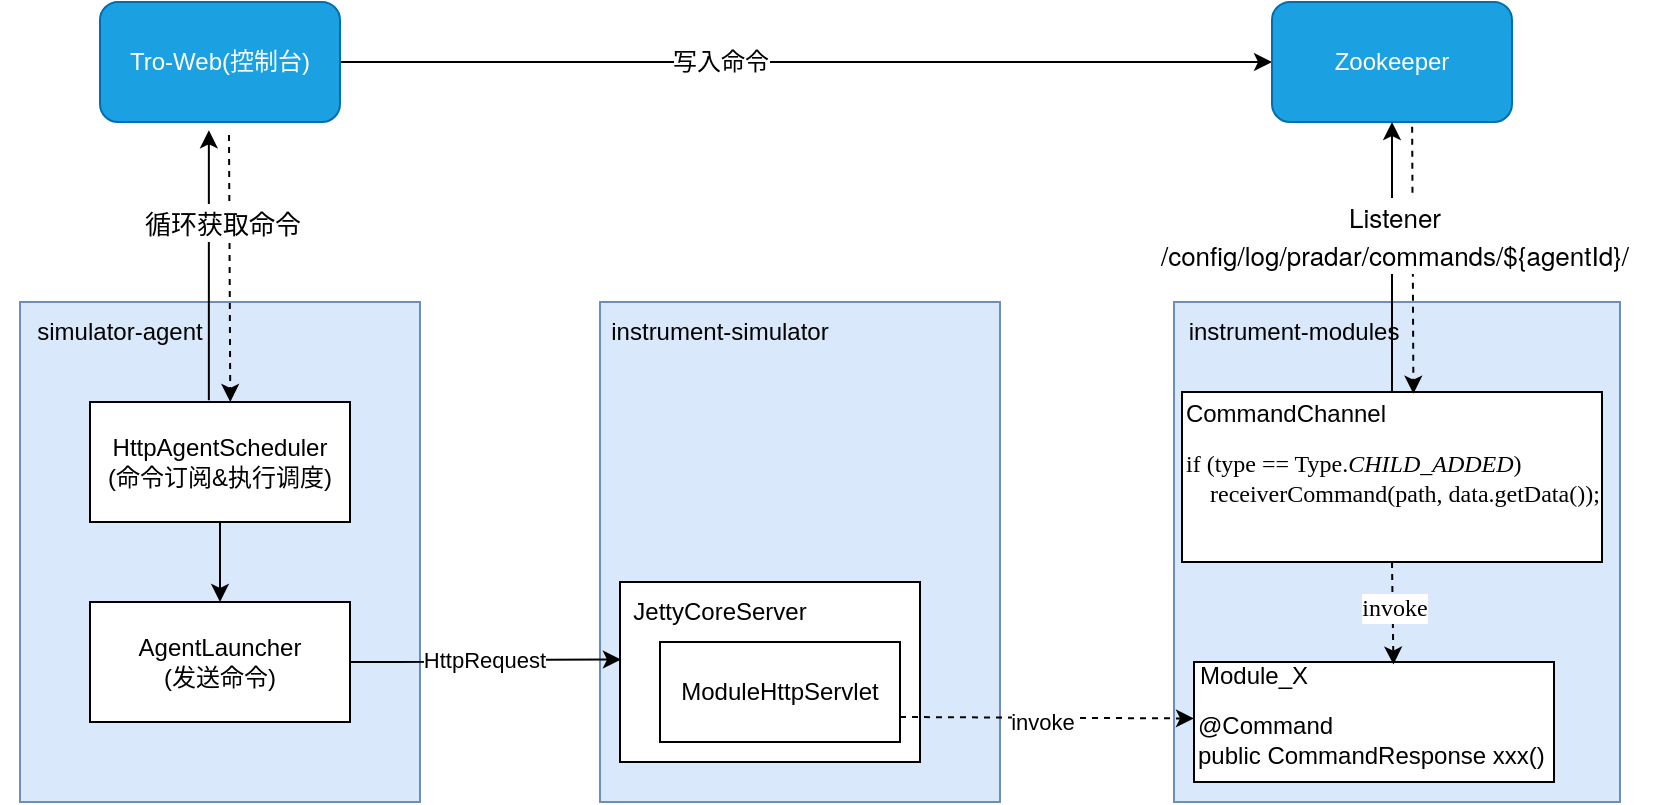 <mxfile version="17.1.3" type="github"><diagram id="8Z5L3MqV4-omRGMF6qrW" name="Page-1"><mxGraphModel dx="1183" dy="768" grid="1" gridSize="10" guides="1" tooltips="1" connect="1" arrows="1" fold="1" page="1" pageScale="1" pageWidth="1654" pageHeight="1169" math="0" shadow="0"><root><mxCell id="0"/><mxCell id="1" parent="0"/><mxCell id="4CdFAWPe7ZqhkIZ3L0JS-1" value="" style="rounded=0;whiteSpace=wrap;html=1;fillColor=#dae8fc;strokeColor=#6c8ebf;" vertex="1" parent="1"><mxGeometry x="250" y="290" width="200" height="250" as="geometry"/></mxCell><mxCell id="4CdFAWPe7ZqhkIZ3L0JS-3" value="simulator-agent" style="text;html=1;strokeColor=none;fillColor=none;align=center;verticalAlign=middle;whiteSpace=wrap;rounded=0;" vertex="1" parent="1"><mxGeometry x="240" y="290" width="120" height="30" as="geometry"/></mxCell><mxCell id="4CdFAWPe7ZqhkIZ3L0JS-4" value="" style="rounded=0;whiteSpace=wrap;html=1;fillColor=#dae8fc;strokeColor=#6c8ebf;" vertex="1" parent="1"><mxGeometry x="540" y="290" width="200" height="250" as="geometry"/></mxCell><mxCell id="4CdFAWPe7ZqhkIZ3L0JS-5" value="instrument-simulator" style="text;html=1;strokeColor=none;fillColor=none;align=center;verticalAlign=middle;whiteSpace=wrap;rounded=0;" vertex="1" parent="1"><mxGeometry x="540" y="290" width="120" height="30" as="geometry"/></mxCell><mxCell id="4CdFAWPe7ZqhkIZ3L0JS-6" value="" style="rounded=0;whiteSpace=wrap;html=1;fillColor=#dae8fc;strokeColor=#6c8ebf;" vertex="1" parent="1"><mxGeometry x="827" y="290" width="223" height="250" as="geometry"/></mxCell><mxCell id="4CdFAWPe7ZqhkIZ3L0JS-7" value="instrument-modules" style="text;html=1;strokeColor=none;fillColor=none;align=center;verticalAlign=middle;whiteSpace=wrap;rounded=0;" vertex="1" parent="1"><mxGeometry x="827" y="290" width="120" height="30" as="geometry"/></mxCell><mxCell id="4CdFAWPe7ZqhkIZ3L0JS-17" style="edgeStyle=orthogonalEdgeStyle;curved=1;rounded=0;orthogonalLoop=1;jettySize=auto;html=1;exitX=0.5;exitY=1;exitDx=0;exitDy=0;" edge="1" parent="1" source="4CdFAWPe7ZqhkIZ3L0JS-8" target="4CdFAWPe7ZqhkIZ3L0JS-14"><mxGeometry relative="1" as="geometry"/></mxCell><mxCell id="4CdFAWPe7ZqhkIZ3L0JS-8" value="HttpAgentScheduler&lt;br&gt;(命令订阅&amp;amp;执行调度)" style="rounded=0;whiteSpace=wrap;html=1;" vertex="1" parent="1"><mxGeometry x="285" y="340" width="130" height="60" as="geometry"/></mxCell><mxCell id="4CdFAWPe7ZqhkIZ3L0JS-48" style="edgeStyle=none;rounded=0;orthogonalLoop=1;jettySize=auto;html=1;exitX=1;exitY=0.5;exitDx=0;exitDy=0;entryX=0;entryY=0.5;entryDx=0;entryDy=0;fontFamily=Times New Roman;fontSize=12;" edge="1" parent="1" source="4CdFAWPe7ZqhkIZ3L0JS-9" target="4CdFAWPe7ZqhkIZ3L0JS-38"><mxGeometry relative="1" as="geometry"/></mxCell><mxCell id="4CdFAWPe7ZqhkIZ3L0JS-49" value="写入命令" style="edgeLabel;html=1;align=center;verticalAlign=middle;resizable=0;points=[];fontSize=12;fontFamily=Times New Roman;" vertex="1" connectable="0" parent="4CdFAWPe7ZqhkIZ3L0JS-48"><mxGeometry x="-0.184" y="1" relative="1" as="geometry"><mxPoint y="1" as="offset"/></mxGeometry></mxCell><mxCell id="4CdFAWPe7ZqhkIZ3L0JS-9" value="Tro-Web(控制台)" style="rounded=1;whiteSpace=wrap;html=1;fillColor=#1ba1e2;fontColor=#ffffff;strokeColor=#006EAF;" vertex="1" parent="1"><mxGeometry x="290" y="140" width="120" height="60" as="geometry"/></mxCell><mxCell id="4CdFAWPe7ZqhkIZ3L0JS-18" value="HttpRequest" style="edgeStyle=orthogonalEdgeStyle;curved=1;rounded=0;orthogonalLoop=1;jettySize=auto;html=1;exitX=1;exitY=0.5;exitDx=0;exitDy=0;entryX=0.003;entryY=0.431;entryDx=0;entryDy=0;entryPerimeter=0;" edge="1" parent="1" source="4CdFAWPe7ZqhkIZ3L0JS-14" target="4CdFAWPe7ZqhkIZ3L0JS-15"><mxGeometry relative="1" as="geometry"><mxPoint x="530" y="470" as="targetPoint"/></mxGeometry></mxCell><mxCell id="4CdFAWPe7ZqhkIZ3L0JS-14" value="AgentLauncher&lt;br&gt;(发送命令)" style="rounded=0;whiteSpace=wrap;html=1;" vertex="1" parent="1"><mxGeometry x="285" y="440" width="130" height="60" as="geometry"/></mxCell><mxCell id="4CdFAWPe7ZqhkIZ3L0JS-15" value="" style="rounded=0;whiteSpace=wrap;html=1;" vertex="1" parent="1"><mxGeometry x="550" y="430" width="150" height="90" as="geometry"/></mxCell><mxCell id="4CdFAWPe7ZqhkIZ3L0JS-39" style="edgeStyle=none;rounded=0;orthogonalLoop=1;jettySize=auto;html=1;exitX=1;exitY=0.75;exitDx=0;exitDy=0;entryX=0;entryY=0;entryDx=0;entryDy=0;dashed=1;" edge="1" parent="1" source="4CdFAWPe7ZqhkIZ3L0JS-19" target="4CdFAWPe7ZqhkIZ3L0JS-25"><mxGeometry relative="1" as="geometry"/></mxCell><mxCell id="4CdFAWPe7ZqhkIZ3L0JS-40" value="invoke" style="edgeLabel;html=1;align=center;verticalAlign=middle;resizable=0;points=[];" vertex="1" connectable="0" parent="4CdFAWPe7ZqhkIZ3L0JS-39"><mxGeometry x="-0.042" y="-2" relative="1" as="geometry"><mxPoint as="offset"/></mxGeometry></mxCell><mxCell id="4CdFAWPe7ZqhkIZ3L0JS-19" value="ModuleHttpServlet" style="rounded=0;whiteSpace=wrap;html=1;" vertex="1" parent="1"><mxGeometry x="570" y="460" width="120" height="50" as="geometry"/></mxCell><mxCell id="4CdFAWPe7ZqhkIZ3L0JS-20" value="JettyCoreServer" style="text;html=1;strokeColor=none;fillColor=none;align=center;verticalAlign=middle;whiteSpace=wrap;rounded=0;" vertex="1" parent="1"><mxGeometry x="570" y="430" width="60" height="30" as="geometry"/></mxCell><mxCell id="4CdFAWPe7ZqhkIZ3L0JS-26" value="" style="group" vertex="1" connectable="0" parent="1"><mxGeometry x="837" y="470" width="230" height="60" as="geometry"/></mxCell><mxCell id="4CdFAWPe7ZqhkIZ3L0JS-23" value="" style="rounded=0;whiteSpace=wrap;html=1;" vertex="1" parent="4CdFAWPe7ZqhkIZ3L0JS-26"><mxGeometry width="180" height="60" as="geometry"/></mxCell><mxCell id="4CdFAWPe7ZqhkIZ3L0JS-24" value="Module_X" style="text;html=1;strokeColor=none;fillColor=none;align=center;verticalAlign=middle;whiteSpace=wrap;rounded=0;" vertex="1" parent="4CdFAWPe7ZqhkIZ3L0JS-26"><mxGeometry width="60" height="14.118" as="geometry"/></mxCell><mxCell id="4CdFAWPe7ZqhkIZ3L0JS-25" value="@Command&lt;br&gt;&lt;div&gt;&lt;span&gt;public CommandResponse xxx()&lt;/span&gt;&lt;/div&gt;" style="text;html=1;strokeColor=none;fillColor=none;align=left;verticalAlign=middle;whiteSpace=wrap;rounded=0;" vertex="1" parent="4CdFAWPe7ZqhkIZ3L0JS-26"><mxGeometry y="28.235" width="230" height="21.176" as="geometry"/></mxCell><mxCell id="4CdFAWPe7ZqhkIZ3L0JS-33" value="" style="group" vertex="1" connectable="0" parent="1"><mxGeometry x="831" y="335" width="230" height="85" as="geometry"/></mxCell><mxCell id="4CdFAWPe7ZqhkIZ3L0JS-34" value="&lt;p class=&quot;p1&quot; style=&quot;margin: 0px ; font-stretch: normal ; line-height: normal&quot;&gt;&lt;font style=&quot;font-size: 12px&quot; face=&quot;Times New Roman&quot;&gt;if (type == Type.&lt;i&gt;CHILD_ADDED&lt;/i&gt;)&lt;span class=&quot;Apple-converted-space&quot;&gt;&amp;nbsp;&lt;/span&gt;&lt;/font&gt;&lt;/p&gt;&lt;p class=&quot;p1&quot; style=&quot;margin: 0px ; font-stretch: normal ; line-height: normal&quot;&gt;&lt;font style=&quot;font-size: 12px&quot; face=&quot;Times New Roman&quot;&gt;&lt;span class=&quot;Apple-converted-space&quot;&gt;&amp;nbsp; &amp;nbsp; &lt;/span&gt;receiverCommand(path, data.getData());&lt;/font&gt;&lt;/p&gt;" style="rounded=0;whiteSpace=wrap;html=1;align=left;" vertex="1" parent="4CdFAWPe7ZqhkIZ3L0JS-33"><mxGeometry width="210" height="85" as="geometry"/></mxCell><mxCell id="4CdFAWPe7ZqhkIZ3L0JS-35" value="CommandChannel" style="text;html=1;strokeColor=none;fillColor=none;align=center;verticalAlign=middle;whiteSpace=wrap;rounded=0;" vertex="1" parent="4CdFAWPe7ZqhkIZ3L0JS-33"><mxGeometry x="22" y="1" width="60" height="20" as="geometry"/></mxCell><mxCell id="4CdFAWPe7ZqhkIZ3L0JS-43" style="edgeStyle=none;rounded=0;orthogonalLoop=1;jettySize=auto;html=1;exitX=0.584;exitY=1.039;exitDx=0;exitDy=0;exitPerimeter=0;entryX=0.551;entryY=0.01;entryDx=0;entryDy=0;entryPerimeter=0;dashed=1;" edge="1" parent="1" source="4CdFAWPe7ZqhkIZ3L0JS-38" target="4CdFAWPe7ZqhkIZ3L0JS-34"><mxGeometry relative="1" as="geometry"><mxPoint x="956.826" y="240" as="targetPoint"/></mxGeometry></mxCell><mxCell id="4CdFAWPe7ZqhkIZ3L0JS-38" value="Zookeeper" style="rounded=1;whiteSpace=wrap;html=1;fillColor=#1ba1e2;fontColor=#ffffff;strokeColor=#006EAF;" vertex="1" parent="1"><mxGeometry x="876" y="140" width="120" height="60" as="geometry"/></mxCell><mxCell id="4CdFAWPe7ZqhkIZ3L0JS-41" style="edgeStyle=none;rounded=0;orthogonalLoop=1;jettySize=auto;html=1;exitX=0.5;exitY=0;exitDx=0;exitDy=0;entryX=0.5;entryY=1;entryDx=0;entryDy=0;" edge="1" parent="1" source="4CdFAWPe7ZqhkIZ3L0JS-34" target="4CdFAWPe7ZqhkIZ3L0JS-38"><mxGeometry relative="1" as="geometry"/></mxCell><mxCell id="4CdFAWPe7ZqhkIZ3L0JS-44" value="&lt;p class=&quot;p1&quot; style=&quot;margin: 0px ; font-stretch: normal ; font-size: 13px ; line-height: normal ; font-family: &amp;#34;helvetica neue&amp;#34;&quot;&gt;Listener&lt;/p&gt;&lt;p class=&quot;p1&quot; style=&quot;margin: 0px ; font-stretch: normal ; font-size: 13px ; line-height: normal ; font-family: &amp;#34;helvetica neue&amp;#34;&quot;&gt;/config/log/pradar/commands/${agentId}/&lt;/p&gt;" style="edgeLabel;html=1;align=center;verticalAlign=middle;resizable=0;points=[];" vertex="1" connectable="0" parent="4CdFAWPe7ZqhkIZ3L0JS-41"><mxGeometry x="0.174" y="-1" relative="1" as="geometry"><mxPoint as="offset"/></mxGeometry></mxCell><mxCell id="4CdFAWPe7ZqhkIZ3L0JS-45" style="edgeStyle=none;rounded=0;orthogonalLoop=1;jettySize=auto;html=1;exitX=0.5;exitY=1;exitDx=0;exitDy=0;entryX=0.554;entryY=0.021;entryDx=0;entryDy=0;entryPerimeter=0;dashed=1;fontFamily=Times New Roman;fontSize=12;" edge="1" parent="1" source="4CdFAWPe7ZqhkIZ3L0JS-34" target="4CdFAWPe7ZqhkIZ3L0JS-23"><mxGeometry relative="1" as="geometry"/></mxCell><mxCell id="4CdFAWPe7ZqhkIZ3L0JS-46" value="invoke" style="edgeLabel;html=1;align=center;verticalAlign=middle;resizable=0;points=[];fontSize=12;fontFamily=Times New Roman;" vertex="1" connectable="0" parent="4CdFAWPe7ZqhkIZ3L0JS-45"><mxGeometry x="-0.114" relative="1" as="geometry"><mxPoint as="offset"/></mxGeometry></mxCell><mxCell id="4CdFAWPe7ZqhkIZ3L0JS-52" style="edgeStyle=none;rounded=0;orthogonalLoop=1;jettySize=auto;html=1;exitX=0.584;exitY=1.039;exitDx=0;exitDy=0;exitPerimeter=0;entryX=0.551;entryY=0.01;entryDx=0;entryDy=0;entryPerimeter=0;dashed=1;" edge="1" parent="1"><mxGeometry relative="1" as="geometry"><mxPoint x="355.14" y="340" as="targetPoint"/><mxPoint x="354.51" y="206.49" as="sourcePoint"/></mxGeometry></mxCell><mxCell id="4CdFAWPe7ZqhkIZ3L0JS-53" style="edgeStyle=none;rounded=0;orthogonalLoop=1;jettySize=auto;html=1;exitX=0.5;exitY=0;exitDx=0;exitDy=0;entryX=0.5;entryY=1;entryDx=0;entryDy=0;" edge="1" parent="1"><mxGeometry relative="1" as="geometry"><mxPoint x="344.43" y="339.15" as="sourcePoint"/><mxPoint x="344.43" y="204.15" as="targetPoint"/></mxGeometry></mxCell><mxCell id="4CdFAWPe7ZqhkIZ3L0JS-54" value="&lt;p class=&quot;p1&quot; style=&quot;margin: 0px ; font-stretch: normal ; font-size: 13px ; line-height: normal ; font-family: &amp;#34;helvetica neue&amp;#34;&quot;&gt;循环获取命令&lt;/p&gt;" style="edgeLabel;html=1;align=center;verticalAlign=middle;resizable=0;points=[];" vertex="1" connectable="0" parent="4CdFAWPe7ZqhkIZ3L0JS-53"><mxGeometry x="0.174" y="-1" relative="1" as="geometry"><mxPoint x="5" y="-10" as="offset"/></mxGeometry></mxCell></root></mxGraphModel></diagram></mxfile>